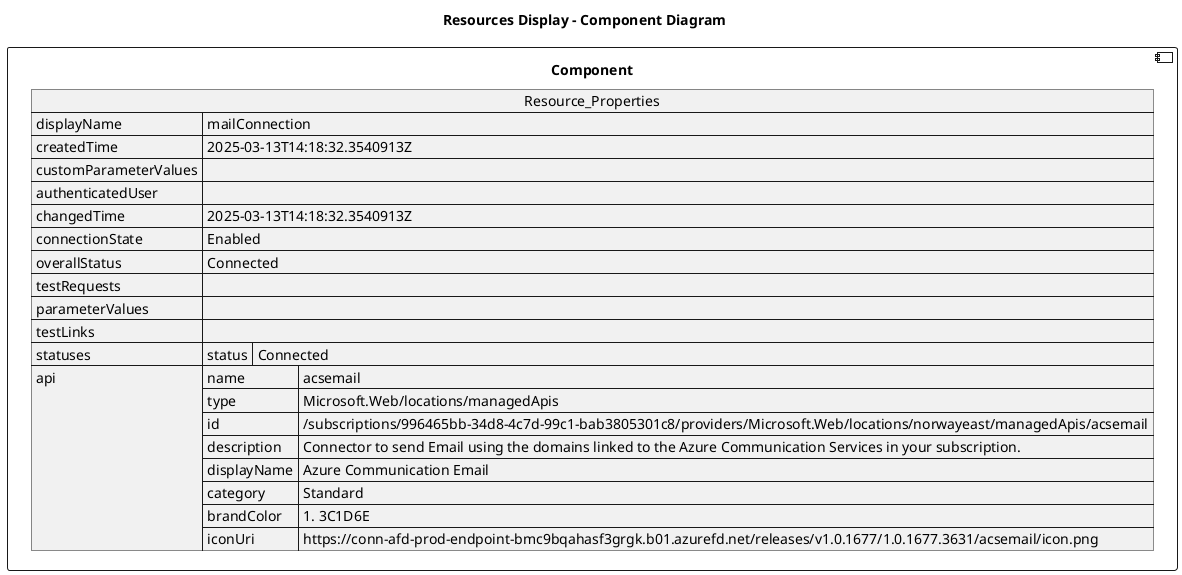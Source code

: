 @startuml

title Resources Display - Component Diagram

component Component {

json  Resource_Properties {   "displayName": "mailConnection",   "createdTime": "2025-03-13T14:18:32.3540913Z",   "customParameterValues": {},   "authenticatedUser": {},   "changedTime": "2025-03-13T14:18:32.3540913Z",   "connectionState": "Enabled",   "overallStatus": "Connected",   "testRequests": [],   "parameterValues": {},   "testLinks": [],   "statuses": [     {       "status": "Connected"     }   ],   "api": {     "name": "acsemail",     "type": "Microsoft.Web/locations/managedApis",     "id": "/subscriptions/996465bb-34d8-4c7d-99c1-bab3805301c8/providers/Microsoft.Web/locations/norwayeast/managedApis/acsemail",     "description": "Connector to send Email using the domains linked to the Azure Communication Services in your subscription.",     "displayName": "Azure Communication Email",     "category": "Standard",     "brandColor": "#3C1D6E",     "iconUri": "https://conn-afd-prod-endpoint-bmc9bqahasf3grgk.b01.azurefd.net/releases/v1.0.1677/1.0.1677.3631/acsemail/icon.png"   } }
}
@enduml
